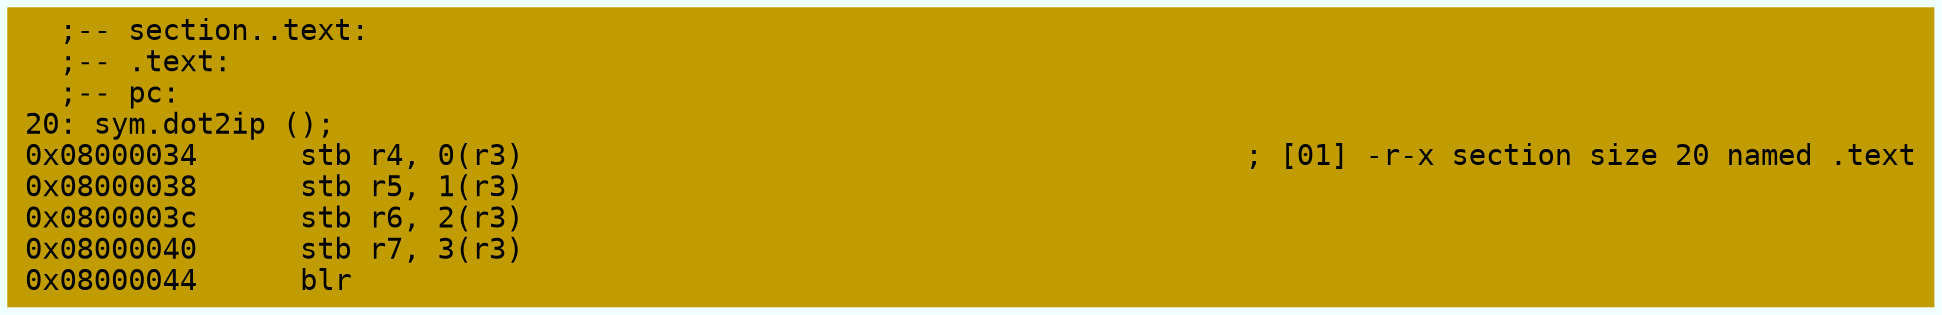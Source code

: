 digraph code {
	graph [bgcolor=azure fontsize=8 fontname="Courier" splines="ortho"];
	node [fillcolor=gray style=filled shape=box];
	edge [arrowhead="normal"];
	"0x08000034" [URL="sym.dot2ip/0x08000034", fillcolor="#c19c00",color="#c19c00", fontname="Courier",label="  ;-- section..text:\l  ;-- .text:\l  ;-- pc:\l20: sym.dot2ip ();\l0x08000034      stb r4, 0(r3)                                          ; [01] -r-x section size 20 named .text\l0x08000038      stb r5, 1(r3)\l0x0800003c      stb r6, 2(r3)\l0x08000040      stb r7, 3(r3)\l0x08000044      blr\l"]
}
